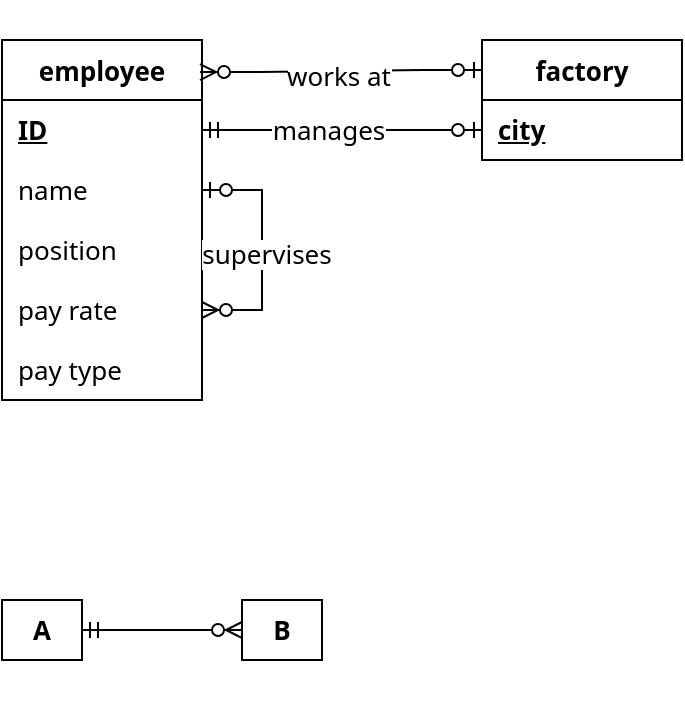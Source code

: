 <mxfile version="15.7.0" type="device"><diagram id="R2lEEEUBdFMjLlhIrx00" name="Page-1"><mxGraphModel dx="1422" dy="657" grid="1" gridSize="10" guides="1" tooltips="1" connect="1" arrows="1" fold="1" page="1" pageScale="1" pageWidth="850" pageHeight="1100" math="0" shadow="0" extFonts="Permanent Marker^https://fonts.googleapis.com/css?family=Permanent+Marker"><root><mxCell id="0"/><mxCell id="1" parent="0"/><mxCell id="ZgKFdhLjTGqCJ71-1xwb-4" value="" style="rounded=0;whiteSpace=wrap;html=1;fontFamily=Noto Sans;fontSource=https%3A%2F%2Ffonts.googleapis.com%2Fcss%3Ffamily%3DNoto%2BSans;strokeColor=none;fillColor=none;fontColor=default;fontSize=13;" parent="1" vertex="1"><mxGeometry x="110" y="220" width="30" height="20" as="geometry"/></mxCell><mxCell id="vAbCwezHvAzYmaQM8z0B-2" value="employee" style="shape=table;startSize=30;container=1;collapsible=0;childLayout=tableLayout;fixedRows=1;rowLines=0;fontStyle=1;align=center;pointerEvents=1;fontColor=default;strokeColor=default;fillColor=default;fontFamily=Noto Sans;fontSource=https%3A%2F%2Ffonts.googleapis.com%2Fcss%3Ffamily%3DNoto%2BSans;fontSize=13;" parent="1" vertex="1"><mxGeometry x="80" y="40" width="100" height="180" as="geometry"/></mxCell><mxCell id="vAbCwezHvAzYmaQM8z0B-6" value="" style="shape=partialRectangle;html=1;whiteSpace=wrap;collapsible=0;dropTarget=0;pointerEvents=1;fillColor=none;top=0;left=0;bottom=0;right=0;points=[[0,0.5],[1,0.5]];portConstraint=eastwest;fontColor=default;strokeColor=default;fontFamily=Noto Sans;fontSource=https%3A%2F%2Ffonts.googleapis.com%2Fcss%3Ffamily%3DNoto%2BSans;fontSize=13;" parent="vAbCwezHvAzYmaQM8z0B-2" vertex="1"><mxGeometry y="30" width="100" height="30" as="geometry"/></mxCell><mxCell id="vAbCwezHvAzYmaQM8z0B-8" value="&lt;b style=&quot;font-size: 13px;&quot;&gt;&lt;u style=&quot;font-size: 13px;&quot;&gt;ID&lt;/u&gt;&lt;/b&gt;" style="shape=partialRectangle;html=1;whiteSpace=wrap;connectable=0;fillColor=none;top=0;left=0;bottom=0;right=0;align=left;spacingLeft=6;overflow=hidden;pointerEvents=1;fontColor=default;strokeColor=default;fontFamily=Noto Sans;fontSource=https%3A%2F%2Ffonts.googleapis.com%2Fcss%3Ffamily%3DNoto%2BSans;fontSize=13;" parent="vAbCwezHvAzYmaQM8z0B-6" vertex="1"><mxGeometry width="100" height="30" as="geometry"><mxRectangle width="100" height="30" as="alternateBounds"/></mxGeometry></mxCell><mxCell id="vAbCwezHvAzYmaQM8z0B-9" value="" style="shape=partialRectangle;html=1;whiteSpace=wrap;collapsible=0;dropTarget=0;pointerEvents=1;fillColor=none;top=0;left=0;bottom=0;right=0;points=[[0,0.5],[1,0.5]];portConstraint=eastwest;fontColor=default;strokeColor=default;fontFamily=Noto Sans;fontSource=https%3A%2F%2Ffonts.googleapis.com%2Fcss%3Ffamily%3DNoto%2BSans;fontSize=13;" parent="vAbCwezHvAzYmaQM8z0B-2" vertex="1"><mxGeometry y="60" width="100" height="30" as="geometry"/></mxCell><mxCell id="vAbCwezHvAzYmaQM8z0B-11" value="name" style="shape=partialRectangle;html=1;whiteSpace=wrap;connectable=0;fillColor=none;top=0;left=0;bottom=0;right=0;align=left;spacingLeft=6;overflow=hidden;pointerEvents=1;fontColor=default;strokeColor=default;fontFamily=Noto Sans;fontSource=https%3A%2F%2Ffonts.googleapis.com%2Fcss%3Ffamily%3DNoto%2BSans;fontSize=13;" parent="vAbCwezHvAzYmaQM8z0B-9" vertex="1"><mxGeometry width="100" height="30" as="geometry"><mxRectangle width="100" height="30" as="alternateBounds"/></mxGeometry></mxCell><mxCell id="vAbCwezHvAzYmaQM8z0B-16" style="shape=partialRectangle;html=1;whiteSpace=wrap;collapsible=0;dropTarget=0;pointerEvents=1;fillColor=none;top=0;left=0;bottom=0;right=0;points=[[0,0.5],[1,0.5]];portConstraint=eastwest;fontColor=default;strokeColor=default;fontFamily=Noto Sans;fontSource=https%3A%2F%2Ffonts.googleapis.com%2Fcss%3Ffamily%3DNoto%2BSans;fontSize=13;" parent="vAbCwezHvAzYmaQM8z0B-2" vertex="1"><mxGeometry y="90" width="100" height="30" as="geometry"/></mxCell><mxCell id="vAbCwezHvAzYmaQM8z0B-17" value="position" style="shape=partialRectangle;html=1;whiteSpace=wrap;connectable=0;fillColor=none;top=0;left=0;bottom=0;right=0;align=left;spacingLeft=6;overflow=hidden;pointerEvents=1;fontColor=default;strokeColor=default;fontFamily=Noto Sans;fontSource=https%3A%2F%2Ffonts.googleapis.com%2Fcss%3Ffamily%3DNoto%2BSans;fontSize=13;" parent="vAbCwezHvAzYmaQM8z0B-16" vertex="1"><mxGeometry width="100" height="30" as="geometry"><mxRectangle width="100" height="30" as="alternateBounds"/></mxGeometry></mxCell><mxCell id="vAbCwezHvAzYmaQM8z0B-14" style="shape=partialRectangle;html=1;whiteSpace=wrap;collapsible=0;dropTarget=0;pointerEvents=1;fillColor=none;top=0;left=0;bottom=0;right=0;points=[[0,0.5],[1,0.5]];portConstraint=eastwest;fontColor=default;strokeColor=default;fontFamily=Noto Sans;fontSource=https%3A%2F%2Ffonts.googleapis.com%2Fcss%3Ffamily%3DNoto%2BSans;fontSize=13;" parent="vAbCwezHvAzYmaQM8z0B-2" vertex="1"><mxGeometry y="120" width="100" height="30" as="geometry"/></mxCell><mxCell id="vAbCwezHvAzYmaQM8z0B-15" value="pay rate" style="shape=partialRectangle;html=1;whiteSpace=wrap;connectable=0;fillColor=none;top=0;left=0;bottom=0;right=0;align=left;spacingLeft=6;overflow=hidden;pointerEvents=1;fontColor=default;strokeColor=default;fontFamily=Noto Sans;fontSource=https%3A%2F%2Ffonts.googleapis.com%2Fcss%3Ffamily%3DNoto%2BSans;fontSize=13;" parent="vAbCwezHvAzYmaQM8z0B-14" vertex="1"><mxGeometry width="100" height="30" as="geometry"><mxRectangle width="100" height="30" as="alternateBounds"/></mxGeometry></mxCell><mxCell id="vAbCwezHvAzYmaQM8z0B-12" style="shape=partialRectangle;html=1;whiteSpace=wrap;collapsible=0;dropTarget=0;pointerEvents=1;fillColor=none;top=0;left=0;bottom=0;right=0;points=[[0,0.5],[1,0.5]];portConstraint=eastwest;fontColor=default;strokeColor=default;fontFamily=Noto Sans;fontSource=https%3A%2F%2Ffonts.googleapis.com%2Fcss%3Ffamily%3DNoto%2BSans;fontSize=13;" parent="vAbCwezHvAzYmaQM8z0B-2" vertex="1"><mxGeometry y="150" width="100" height="30" as="geometry"/></mxCell><mxCell id="vAbCwezHvAzYmaQM8z0B-13" value="pay type" style="shape=partialRectangle;html=1;whiteSpace=wrap;connectable=0;fillColor=none;top=0;left=0;bottom=0;right=0;align=left;spacingLeft=6;overflow=hidden;pointerEvents=1;fontColor=default;strokeColor=default;fontFamily=Noto Sans;fontSource=https%3A%2F%2Ffonts.googleapis.com%2Fcss%3Ffamily%3DNoto%2BSans;fontSize=13;" parent="vAbCwezHvAzYmaQM8z0B-12" vertex="1"><mxGeometry width="100" height="30" as="geometry"><mxRectangle width="100" height="30" as="alternateBounds"/></mxGeometry></mxCell><mxCell id="vAbCwezHvAzYmaQM8z0B-50" value="" style="edgeStyle=entityRelationEdgeStyle;fontSize=13;html=1;endArrow=ERzeroToMany;startArrow=ERzeroToOne;rounded=0;labelBackgroundColor=default;fontColor=default;strokeColor=default;orthogonalLoop=0;snapToPoint=0;entryX=1;entryY=0.5;entryDx=0;entryDy=0;fontFamily=Noto Sans;fontSource=https%3A%2F%2Ffonts.googleapis.com%2Fcss%3Ffamily%3DNoto%2BSans;" parent="vAbCwezHvAzYmaQM8z0B-2" source="vAbCwezHvAzYmaQM8z0B-9" target="vAbCwezHvAzYmaQM8z0B-14" edge="1"><mxGeometry width="100" height="100" relative="1" as="geometry"><mxPoint x="230" y="109" as="sourcePoint"/><mxPoint x="321" y="198.98" as="targetPoint"/></mxGeometry></mxCell><mxCell id="vAbCwezHvAzYmaQM8z0B-51" value="supervises" style="edgeLabel;html=1;align=center;verticalAlign=middle;resizable=0;points=[];fontColor=default;fontFamily=Noto Sans;fontSource=https%3A%2F%2Ffonts.googleapis.com%2Fcss%3Ffamily%3DNoto%2BSans;fontSize=13;" parent="vAbCwezHvAzYmaQM8z0B-50" vertex="1" connectable="0"><mxGeometry x="0.031" y="2" relative="1" as="geometry"><mxPoint as="offset"/></mxGeometry></mxCell><mxCell id="vAbCwezHvAzYmaQM8z0B-18" value="factory" style="shape=table;startSize=30;container=1;collapsible=0;childLayout=tableLayout;fixedRows=1;rowLines=0;fontStyle=1;align=center;pointerEvents=1;fontColor=default;strokeColor=default;fillColor=default;fontFamily=Noto Sans;fontSource=https%3A%2F%2Ffonts.googleapis.com%2Fcss%3Ffamily%3DNoto%2BSans;fontSize=13;" parent="1" vertex="1"><mxGeometry x="320" y="40" width="100" height="60" as="geometry"/></mxCell><mxCell id="vAbCwezHvAzYmaQM8z0B-19" value="" style="shape=partialRectangle;html=1;whiteSpace=wrap;collapsible=0;dropTarget=0;pointerEvents=1;fillColor=none;top=0;left=0;bottom=0;right=0;points=[[0,0.5],[1,0.5]];portConstraint=eastwest;fontColor=default;strokeColor=default;fontFamily=Noto Sans;fontSource=https%3A%2F%2Ffonts.googleapis.com%2Fcss%3Ffamily%3DNoto%2BSans;fontSize=13;" parent="vAbCwezHvAzYmaQM8z0B-18" vertex="1"><mxGeometry y="30" width="100" height="30" as="geometry"/></mxCell><mxCell id="vAbCwezHvAzYmaQM8z0B-20" value="&lt;b style=&quot;font-size: 13px;&quot;&gt;&lt;u style=&quot;font-size: 13px;&quot;&gt;city&lt;/u&gt;&lt;/b&gt;" style="shape=partialRectangle;html=1;whiteSpace=wrap;connectable=0;fillColor=none;top=0;left=0;bottom=0;right=0;align=left;spacingLeft=6;overflow=hidden;pointerEvents=1;fontColor=default;strokeColor=default;fontFamily=Noto Sans;fontSource=https%3A%2F%2Ffonts.googleapis.com%2Fcss%3Ffamily%3DNoto%2BSans;fontSize=13;" parent="vAbCwezHvAzYmaQM8z0B-19" vertex="1"><mxGeometry width="100" height="30" as="geometry"><mxRectangle width="100" height="30" as="alternateBounds"/></mxGeometry></mxCell><mxCell id="vAbCwezHvAzYmaQM8z0B-44" value="" style="edgeStyle=entityRelationEdgeStyle;fontSize=13;html=1;endArrow=ERzeroToMany;startArrow=ERzeroToOne;rounded=0;labelBackgroundColor=default;fontColor=default;strokeColor=default;exitX=0;exitY=0.25;exitDx=0;exitDy=0;entryX=0.99;entryY=0.089;entryDx=0;entryDy=0;entryPerimeter=0;fontFamily=Noto Sans;fontSource=https%3A%2F%2Ffonts.googleapis.com%2Fcss%3Ffamily%3DNoto%2BSans;" parent="1" source="vAbCwezHvAzYmaQM8z0B-18" target="vAbCwezHvAzYmaQM8z0B-2" edge="1"><mxGeometry width="100" height="100" relative="1" as="geometry"><mxPoint x="290" y="100" as="sourcePoint"/><mxPoint x="270" y="40" as="targetPoint"/></mxGeometry></mxCell><mxCell id="vAbCwezHvAzYmaQM8z0B-48" value="works at" style="edgeLabel;html=1;align=center;verticalAlign=middle;resizable=0;points=[];fontColor=default;fontFamily=Noto Sans;fontSource=https%3A%2F%2Ffonts.googleapis.com%2Fcss%3Ffamily%3DNoto%2BSans;fontSize=13;" parent="vAbCwezHvAzYmaQM8z0B-44" vertex="1" connectable="0"><mxGeometry x="0.031" y="2" relative="1" as="geometry"><mxPoint as="offset"/></mxGeometry></mxCell><mxCell id="vAbCwezHvAzYmaQM8z0B-47" value="" style="edgeStyle=entityRelationEdgeStyle;fontSize=13;html=1;endArrow=ERzeroToOne;startArrow=ERmandOne;rounded=0;labelBackgroundColor=default;fontColor=default;strokeColor=default;exitX=1;exitY=0.5;exitDx=0;exitDy=0;entryX=0;entryY=0.5;entryDx=0;entryDy=0;fontFamily=Noto Sans;fontSource=https%3A%2F%2Ffonts.googleapis.com%2Fcss%3Ffamily%3DNoto%2BSans;" parent="1" source="vAbCwezHvAzYmaQM8z0B-6" target="vAbCwezHvAzYmaQM8z0B-19" edge="1"><mxGeometry width="100" height="100" relative="1" as="geometry"><mxPoint x="290" y="250" as="sourcePoint"/><mxPoint x="390" y="150" as="targetPoint"/></mxGeometry></mxCell><mxCell id="vAbCwezHvAzYmaQM8z0B-49" value="manages" style="edgeLabel;html=1;align=center;verticalAlign=middle;resizable=0;points=[];fontColor=default;fontFamily=Noto Sans;fontSource=https%3A%2F%2Ffonts.googleapis.com%2Fcss%3Ffamily%3DNoto%2BSans;fontSize=13;" parent="vAbCwezHvAzYmaQM8z0B-47" vertex="1" connectable="0"><mxGeometry x="-0.1" relative="1" as="geometry"><mxPoint as="offset"/></mxGeometry></mxCell><mxCell id="ITj0lcARa3hXvuqFW3lJ-1" value="" style="rounded=0;whiteSpace=wrap;html=1;fontFamily=Noto Sans;fontSource=https%3A%2F%2Ffonts.googleapis.com%2Fcss%3Ffamily%3DNoto%2BSans;strokeColor=none;fillColor=none;fontColor=default;fontSize=13;" vertex="1" parent="1"><mxGeometry x="110" y="20" width="30" height="20" as="geometry"/></mxCell><mxCell id="ITj0lcARa3hXvuqFW3lJ-18" value="&lt;b style=&quot;font-size: 13px;&quot;&gt;A&lt;/b&gt;" style="rounded=0;whiteSpace=wrap;html=1;fontFamily=Noto Sans;fontSource=https%3A%2F%2Ffonts.googleapis.com%2Fcss%3Ffamily%3DNoto%2BSans;fontSize=13;" vertex="1" parent="1"><mxGeometry x="80" y="320" width="40" height="30" as="geometry"/></mxCell><mxCell id="ITj0lcARa3hXvuqFW3lJ-19" value="&lt;b style=&quot;font-size: 13px;&quot;&gt;B&lt;/b&gt;" style="rounded=0;whiteSpace=wrap;html=1;fontFamily=Noto Sans;fontSource=https%3A%2F%2Ffonts.googleapis.com%2Fcss%3Ffamily%3DNoto%2BSans;fontSize=13;" vertex="1" parent="1"><mxGeometry x="200" y="320" width="40" height="30" as="geometry"/></mxCell><mxCell id="ITj0lcARa3hXvuqFW3lJ-20" value="" style="edgeStyle=entityRelationEdgeStyle;fontSize=13;html=1;endArrow=ERzeroToMany;startArrow=ERmandOne;rounded=0;exitX=1;exitY=0.5;exitDx=0;exitDy=0;entryX=0;entryY=0.5;entryDx=0;entryDy=0;fontFamily=Noto Sans;fontSource=https%3A%2F%2Ffonts.googleapis.com%2Fcss%3Ffamily%3DNoto%2BSans;" edge="1" parent="1" source="ITj0lcARa3hXvuqFW3lJ-18" target="ITj0lcARa3hXvuqFW3lJ-19"><mxGeometry width="100" height="100" relative="1" as="geometry"><mxPoint x="370" y="310" as="sourcePoint"/><mxPoint x="470" y="210" as="targetPoint"/></mxGeometry></mxCell><mxCell id="ITj0lcARa3hXvuqFW3lJ-21" value="" style="rounded=0;whiteSpace=wrap;html=1;fontFamily=Noto Sans;fontSource=https%3A%2F%2Ffonts.googleapis.com%2Fcss%3Ffamily%3DNoto%2BSans;strokeColor=none;fillColor=none;fontColor=default;fontSize=13;" vertex="1" parent="1"><mxGeometry x="85" y="300" width="30" height="20" as="geometry"/></mxCell><mxCell id="ITj0lcARa3hXvuqFW3lJ-22" value="" style="rounded=0;whiteSpace=wrap;html=1;fontFamily=Noto Sans;fontSource=https%3A%2F%2Ffonts.googleapis.com%2Fcss%3Ffamily%3DNoto%2BSans;strokeColor=none;fillColor=none;fontColor=default;fontSize=13;" vertex="1" parent="1"><mxGeometry x="85" y="350" width="30" height="20" as="geometry"/></mxCell></root></mxGraphModel></diagram></mxfile>